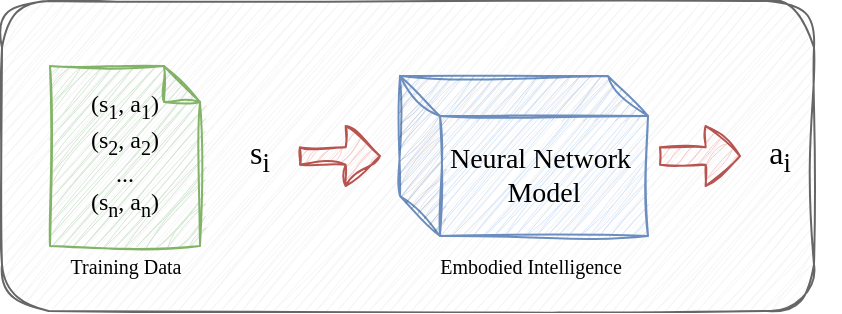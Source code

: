 <mxfile version="26.0.4">
  <diagram name="第 1 页" id="UkHKsyRzo_8BAErzM3me">
    <mxGraphModel dx="662" dy="459" grid="1" gridSize="10" guides="1" tooltips="1" connect="1" arrows="1" fold="1" page="1" pageScale="1" pageWidth="827" pageHeight="1169" math="0" shadow="0">
      <root>
        <mxCell id="0" />
        <mxCell id="1" parent="0" />
        <mxCell id="b3X3QVxHOWlnYHY37T2e-1" value="" style="rounded=1;whiteSpace=wrap;html=1;sketch=1;curveFitting=1;jiggle=2;fillColor=#f5f5f5;strokeColor=#666666;fontColor=#333333;" vertex="1" parent="1">
          <mxGeometry x="211" y="192.5" width="406" height="155" as="geometry" />
        </mxCell>
        <mxCell id="b3X3QVxHOWlnYHY37T2e-4" value="&lt;font face=&quot;Comic Sans MS&quot; style=&quot;font-size: 14px;&quot;&gt;Neural Network&amp;nbsp;&lt;/font&gt;&lt;div&gt;&lt;font face=&quot;Comic Sans MS&quot; style=&quot;font-size: 14px;&quot;&gt;Model&lt;/font&gt;&lt;/div&gt;" style="shape=cube;whiteSpace=wrap;html=1;boundedLbl=1;backgroundOutline=1;darkOpacity=0.05;darkOpacity2=0.1;sketch=1;curveFitting=1;jiggle=2;fillColor=#dae8fc;strokeColor=#6c8ebf;" vertex="1" parent="1">
          <mxGeometry x="410" y="230" width="124" height="80" as="geometry" />
        </mxCell>
        <mxCell id="b3X3QVxHOWlnYHY37T2e-5" value="&lt;font face=&quot;Comic Sans MS&quot; style=&quot;font-size: 16px;&quot;&gt;s&lt;sub style=&quot;&quot;&gt;i&lt;/sub&gt;&lt;/font&gt;" style="text;html=1;align=center;verticalAlign=middle;whiteSpace=wrap;rounded=0;" vertex="1" parent="1">
          <mxGeometry x="310" y="255" width="60" height="30" as="geometry" />
        </mxCell>
        <mxCell id="b3X3QVxHOWlnYHY37T2e-6" value="&lt;div style=&quot;&quot;&gt;&lt;span style=&quot;background-color: transparent; color: light-dark(rgb(0, 0, 0), rgb(255, 255, 255));&quot;&gt;&lt;font face=&quot;Comic Sans MS&quot; style=&quot;font-size: 16px;&quot;&gt;a&lt;sub style=&quot;&quot;&gt;i&lt;/sub&gt;&lt;/font&gt;&lt;/span&gt;&lt;/div&gt;" style="text;html=1;align=center;verticalAlign=middle;whiteSpace=wrap;rounded=0;" vertex="1" parent="1">
          <mxGeometry x="570" y="255" width="60" height="30" as="geometry" />
        </mxCell>
        <mxCell id="b3X3QVxHOWlnYHY37T2e-8" value="" style="shape=singleArrow;whiteSpace=wrap;html=1;arrowWidth=0.29;arrowSize=0.43;sketch=1;curveFitting=1;jiggle=2;fillColor=#f8cecc;strokeColor=#b85450;" vertex="1" parent="1">
          <mxGeometry x="360" y="255" width="40" height="30" as="geometry" />
        </mxCell>
        <mxCell id="b3X3QVxHOWlnYHY37T2e-9" value="" style="shape=singleArrow;whiteSpace=wrap;html=1;arrowWidth=0.29;arrowSize=0.43;sketch=1;curveFitting=1;jiggle=2;fillColor=#f8cecc;strokeColor=#b85450;" vertex="1" parent="1">
          <mxGeometry x="540" y="255" width="40" height="30" as="geometry" />
        </mxCell>
        <mxCell id="b3X3QVxHOWlnYHY37T2e-10" value="&lt;div&gt;&lt;font face=&quot;Comic Sans MS&quot;&gt;&lt;span style=&quot;background-color: transparent; color: light-dark(rgb(0, 0, 0), rgb(255, 255, 255));&quot;&gt;(s&lt;/span&gt;&lt;sub style=&quot;background-color: transparent; color: light-dark(rgb(0, 0, 0), rgb(255, 255, 255));&quot;&gt;1&lt;/sub&gt;&lt;span style=&quot;background-color: transparent; color: light-dark(rgb(0, 0, 0), rgb(255, 255, 255));&quot;&gt;, a&lt;/span&gt;&lt;sub style=&quot;background-color: transparent; color: light-dark(rgb(0, 0, 0), rgb(255, 255, 255));&quot;&gt;1&lt;/sub&gt;&lt;span style=&quot;background-color: transparent; color: light-dark(rgb(0, 0, 0), rgb(255, 255, 255));&quot;&gt;)&lt;/span&gt;&lt;/font&gt;&lt;/div&gt;&lt;div&gt;&lt;font face=&quot;Comic Sans MS&quot;&gt;(s&lt;sub&gt;2&lt;/sub&gt;, a&lt;sub style=&quot;&quot;&gt;2&lt;/sub&gt;)&lt;/font&gt;&lt;/div&gt;&lt;div&gt;&lt;font face=&quot;Comic Sans MS&quot;&gt;...&lt;/font&gt;&lt;/div&gt;&lt;div&gt;&lt;font face=&quot;Comic Sans MS&quot;&gt;(s&lt;sub style=&quot;&quot;&gt;n&lt;/sub&gt;, a&lt;sub style=&quot;&quot;&gt;n&lt;/sub&gt;)&lt;/font&gt;&lt;span style=&quot;font-family: &amp;quot;Comic Sans MS&amp;quot;;&quot;&gt;&lt;/span&gt;&lt;/div&gt;" style="shape=note;whiteSpace=wrap;html=1;backgroundOutline=1;darkOpacity=0.05;sketch=1;curveFitting=1;jiggle=2;fillColor=#d5e8d4;strokeColor=#82b366;size=18;" vertex="1" parent="1">
          <mxGeometry x="235" y="225" width="75" height="90" as="geometry" />
        </mxCell>
        <mxCell id="b3X3QVxHOWlnYHY37T2e-11" value="&lt;font style=&quot;font-size: 10px;&quot; face=&quot;Comic Sans MS&quot;&gt;Training Data&lt;/font&gt;" style="text;html=1;align=center;verticalAlign=middle;whiteSpace=wrap;rounded=0;" vertex="1" parent="1">
          <mxGeometry x="227.5" y="310" width="90" height="30" as="geometry" />
        </mxCell>
        <mxCell id="b3X3QVxHOWlnYHY37T2e-12" value="&lt;font face=&quot;Comic Sans MS&quot;&gt;&lt;span style=&quot;font-size: 10px;&quot;&gt;Embodied Intelligence&lt;/span&gt;&lt;/font&gt;" style="text;html=1;align=center;verticalAlign=middle;whiteSpace=wrap;rounded=0;" vertex="1" parent="1">
          <mxGeometry x="417" y="310" width="117" height="30" as="geometry" />
        </mxCell>
      </root>
    </mxGraphModel>
  </diagram>
</mxfile>
